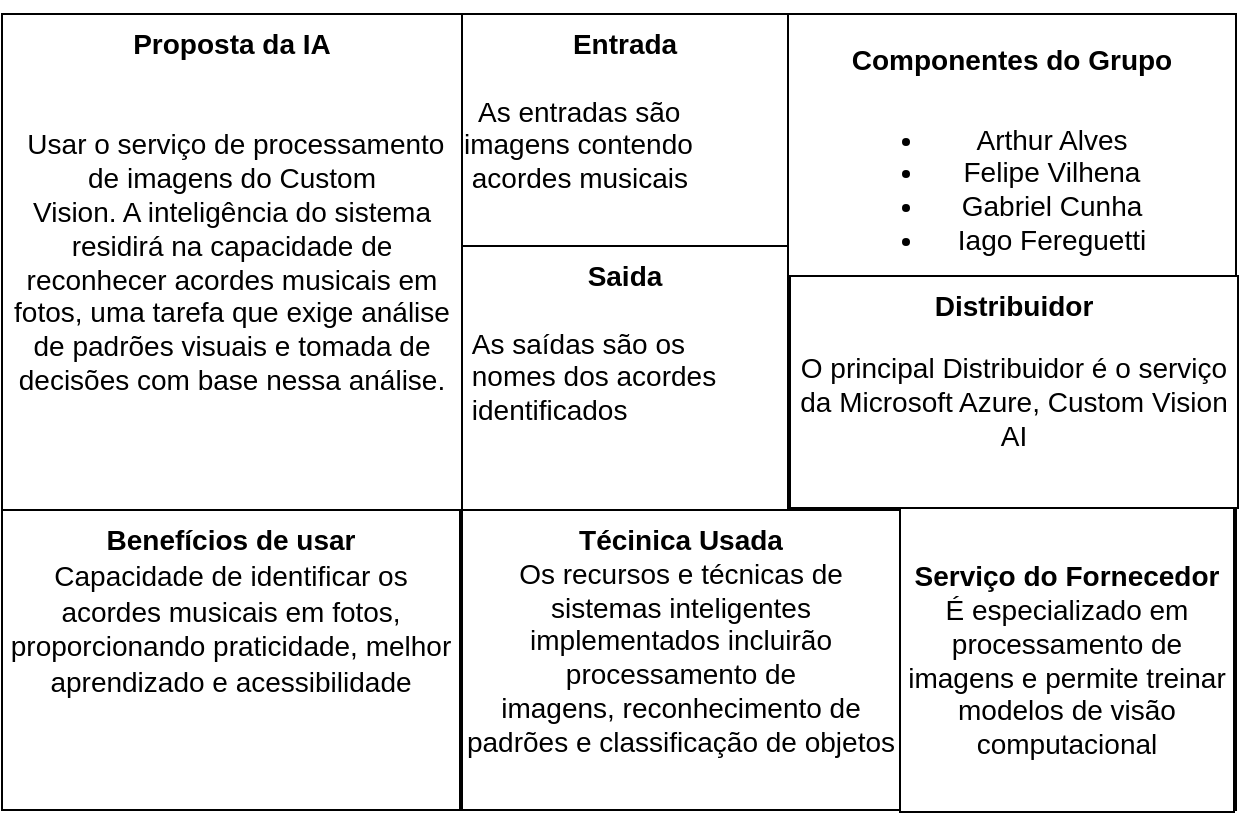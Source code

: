 <mxfile version="24.4.3" type="github">
  <diagram name="Página-1" id="leBv45AqvVSVviyIaKpR">
    <mxGraphModel dx="880" dy="426" grid="0" gridSize="10" guides="1" tooltips="1" connect="1" arrows="1" fold="1" page="1" pageScale="1" pageWidth="827" pageHeight="1169" math="0" shadow="0">
      <root>
        <mxCell id="0" />
        <mxCell id="1" parent="0" />
        <mxCell id="lbyERjswG7J_w0kApY4t-1" value="" style="rounded=0;whiteSpace=wrap;html=1;" vertex="1" parent="1">
          <mxGeometry x="120" y="47" width="617" height="398" as="geometry" />
        </mxCell>
        <mxCell id="lbyERjswG7J_w0kApY4t-2" value="&lt;span style=&quot;font-size: 14px;&quot;&gt;&lt;font style=&quot;font-size: 14px;&quot;&gt;&lt;b&gt;Proposta da IA&lt;/b&gt;&lt;/font&gt;&lt;/span&gt;&lt;div&gt;&lt;b&gt;&lt;br&gt;&lt;/b&gt;&lt;/div&gt;&lt;div&gt;&lt;b&gt;&lt;br&gt;&lt;/b&gt;&lt;div style=&quot;font-size: 14px;&quot;&gt;&amp;nbsp;Usar o serviço de processamento de imagens do Custom&lt;br/&gt;Vision. A inteligência do sistema residirá na capacidade de reconhecer acordes musicais em&lt;br/&gt;fotos, uma tarefa que exige análise de padrões visuais e tomada de decisões com base nessa análise.&lt;br style=&quot;font-size: 14px;&quot;&gt;&lt;/div&gt;&lt;/div&gt;" style="rounded=0;whiteSpace=wrap;html=1;fontFamily=Helvetica;verticalAlign=top;fontSize=14;" vertex="1" parent="1">
          <mxGeometry x="120" y="47" width="230" height="250" as="geometry" />
        </mxCell>
        <mxCell id="lbyERjswG7J_w0kApY4t-3" value="&lt;b style=&quot;font-size: 14px;&quot;&gt;&lt;font style=&quot;font-size: 14px;&quot;&gt;Entrada&lt;/font&gt;&lt;/b&gt;&lt;div style=&quot;font-size: 14px;&quot;&gt;&lt;font style=&quot;font-size: 14px;&quot;&gt;&lt;br style=&quot;font-size: 14px;&quot;&gt;&lt;/font&gt;&lt;/div&gt;&lt;div style=&quot;text-align: left; font-size: 14px;&quot;&gt;&lt;font style=&quot;font-size: 14px;&quot;&gt;&amp;nbsp; As entradas são&amp;nbsp; &amp;nbsp; imagens contendo&amp;nbsp; &amp;nbsp;acordes musicais&lt;/font&gt;&lt;br style=&quot;font-size: 14px;&quot;&gt;&lt;/div&gt;" style="rounded=0;whiteSpace=wrap;html=1;fontFamily=Helvetica;verticalAlign=top;fontSize=14;" vertex="1" parent="1">
          <mxGeometry x="350" y="47" width="163" height="122" as="geometry" />
        </mxCell>
        <mxCell id="lbyERjswG7J_w0kApY4t-4" value="&lt;font style=&quot;font-size: 14px;&quot;&gt;&lt;b style=&quot;font-size: 14px;&quot;&gt;Saida&lt;/b&gt;&lt;/font&gt;&lt;div style=&quot;font-size: 14px;&quot;&gt;&lt;font style=&quot;font-size: 14px;&quot;&gt;&lt;br style=&quot;font-size: 14px;&quot;&gt;&lt;/font&gt;&lt;/div&gt;&lt;div style=&quot;font-size: 14px;&quot;&gt;&lt;div style=&quot;text-align: left; font-size: 14px;&quot;&gt;&lt;font style=&quot;font-size: 14px;&quot;&gt;&lt;span style=&quot;background-color: initial; font-size: 14px;&quot;&gt;&amp;nbsp;As saídas são os&amp;nbsp; &amp;nbsp;nomes dos&amp;nbsp;&lt;/span&gt;&lt;span style=&quot;background-color: initial; font-size: 14px;&quot;&gt;acordes&amp;nbsp; &amp;nbsp; &amp;nbsp;identificados&lt;/span&gt;&lt;/font&gt;&lt;/div&gt;&lt;/div&gt;" style="rounded=0;whiteSpace=wrap;html=1;fontFamily=Helvetica;verticalAlign=top;fontSize=14;" vertex="1" parent="1">
          <mxGeometry x="350" y="163" width="163" height="133" as="geometry" />
        </mxCell>
        <mxCell id="lbyERjswG7J_w0kApY4t-5" value="&lt;p style=&quot;line-height: 240%; font-size: 14px;&quot;&gt;&lt;font style=&quot;font-size: 14px;&quot;&gt;&lt;b&gt;Componentes do Grupo&lt;/b&gt;&lt;/font&gt;&lt;/p&gt;&lt;div style=&quot;font-size: 14px;&quot;&gt;&lt;ul style=&quot;&quot;&gt;&lt;li&gt;&lt;span style=&quot;background-color: initial;&quot;&gt;&lt;font&gt;Arthur Alves&lt;/font&gt;&lt;/span&gt;&lt;/li&gt;&lt;li style=&quot;&quot;&gt;&lt;font style=&quot;font-size: 14px;&quot;&gt;Felipe Vilhena&lt;/font&gt;&lt;/li&gt;&lt;li style=&quot;&quot;&gt;&lt;font style=&quot;font-size: 14px;&quot;&gt;Gabriel Cunha&lt;/font&gt;&lt;/li&gt;&lt;li style=&quot;&quot;&gt;&lt;font style=&quot;font-size: 14px;&quot;&gt;Iago Fereguetti&lt;/font&gt;&lt;/li&gt;&lt;/ul&gt;&lt;/div&gt;&lt;p&gt;&lt;/p&gt;" style="rounded=0;whiteSpace=wrap;html=1;align=center;verticalAlign=top;labelPosition=center;verticalLabelPosition=middle;fontFamily=Helvetica;horizontal=1;spacingTop=-14;" vertex="1" parent="1">
          <mxGeometry x="513" y="47" width="224" height="131" as="geometry" />
        </mxCell>
        <mxCell id="lbyERjswG7J_w0kApY4t-6" value="&lt;b style=&quot;font-size: 14px;&quot;&gt;&lt;font face=&quot;Helvetica&quot; style=&quot;font-size: 14px;&quot;&gt;Benefícios de usar&lt;/font&gt;&lt;/b&gt;&lt;div style=&quot;font-size: 14px;&quot;&gt;&lt;font face=&quot;Helvetica&quot;&gt;Capacidade de identificar os acordes musicais em fotos, proporcionando praticidade, melhor aprendizado e acessibilidade&lt;/font&gt;&lt;b&gt;&lt;font style=&quot;font-size: 14px;&quot;&gt;&lt;br&gt;&lt;/font&gt;&lt;/b&gt;&lt;/div&gt;&lt;div style=&quot;text-align: left; font-size: 14px;&quot;&gt;&lt;br&gt;&lt;/div&gt;" style="rounded=0;whiteSpace=wrap;html=1;fontFamily=Courier New;verticalAlign=top;" vertex="1" parent="1">
          <mxGeometry x="120" y="295" width="229" height="150" as="geometry" />
        </mxCell>
        <mxCell id="lbyERjswG7J_w0kApY4t-7" value="&lt;div style=&quot;font-size: 14px;&quot;&gt;&lt;b style=&quot;background-color: initial; font-size: 14px;&quot;&gt;&lt;font style=&quot;font-size: 14px;&quot;&gt;Técinica Usada&lt;/font&gt;&lt;/b&gt;&lt;/div&gt;&lt;div style=&quot;font-size: 14px;&quot;&gt;&lt;font style=&quot;font-size: 14px;&quot;&gt;Os recursos e técnicas de sistemas inteligentes implementados incluirão processamento de&lt;br style=&quot;font-size: 14px;&quot;&gt;imagens, reconhecimento de padrões e classificação de objetos&lt;/font&gt;&lt;b style=&quot;font-size: 14px;&quot;&gt;&lt;font style=&quot;font-size: 14px;&quot;&gt;&lt;br style=&quot;font-size: 14px;&quot;&gt;&lt;/font&gt;&lt;/b&gt;&lt;/div&gt;" style="rounded=0;whiteSpace=wrap;html=1;fontFamily=Helvetica;verticalAlign=top;fontSize=14;" vertex="1" parent="1">
          <mxGeometry x="350" y="295" width="219" height="150" as="geometry" />
        </mxCell>
        <mxCell id="lbyERjswG7J_w0kApY4t-8" value="&lt;font style=&quot;font-size: 14px;&quot;&gt;&lt;b&gt;Distribuidor&lt;/b&gt;&lt;/font&gt;&lt;div&gt;&lt;br&gt;&lt;/div&gt;&lt;div&gt;&lt;font style=&quot;font-size: 14px;&quot;&gt;O principal Distribuidor é o serviço da Microsoft Azure, Custom Vision AI&lt;/font&gt;&lt;/div&gt;" style="rounded=0;whiteSpace=wrap;html=1;verticalAlign=top;" vertex="1" parent="1">
          <mxGeometry x="514" y="178" width="224" height="116" as="geometry" />
        </mxCell>
        <mxCell id="lbyERjswG7J_w0kApY4t-9" value="&lt;font style=&quot;font-size: 14px;&quot;&gt;&lt;b&gt;Serviço do Fornecedor&lt;/b&gt;&lt;/font&gt;&lt;div style=&quot;font-size: 14px;&quot;&gt;&lt;font style=&quot;font-size: 14px;&quot;&gt;É especializado em processamento de&lt;br&gt;imagens e permite treinar modelos de visão computacional&lt;/font&gt;&lt;br&gt;&lt;/div&gt;" style="rounded=0;whiteSpace=wrap;html=1;" vertex="1" parent="1">
          <mxGeometry x="569" y="294" width="167" height="152" as="geometry" />
        </mxCell>
      </root>
    </mxGraphModel>
  </diagram>
</mxfile>
